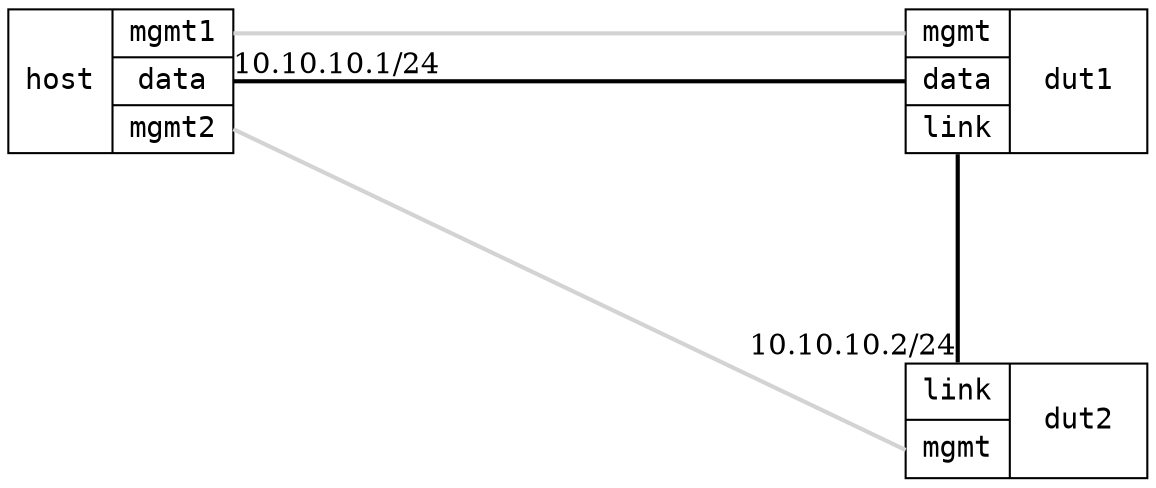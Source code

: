 graph "2x4" {
	layout="neato";
	overlap="false";
	esep="+40";

        node [shape=record, fontname="DejaVu Sans Mono, Book"];
	edge [color="cornflowerblue", penwidth="2", fontname="DejaVu Serif, Book"];

	host [
	    label="host | { <mgmt1> mgmt1 | <data> data | <mgmt2> mgmt2 }",
	    pos="0,15!",
	    kind="controller",
	];

        target1 [
	    label="{ <mgmt> mgmt | <data> data | <link> link } | { \n dut1 \n\n }",
	    pos="8,15!",

	    kind="infix",
	];

        target2 [
            label="{ <link> link | <mgmt> mgmt } | { \n dut2 \n\n }",
	    pos="8,12!",

	    kind="infix",
	];

	host:mgmt1 -- target1:mgmt [kind=mgmt, color="lightgrey"]
	host:data -- target1:data [color=black, fontcolor=black, taillabel="10.10.10.1/24"]

	host:mgmt2 -- target2:mgmt [kind=mgmt, color="lightgrey"]

	target1:link -- target2:link [color=black, fontcolor=black, headlabel="10.10.10.2/24"]
}